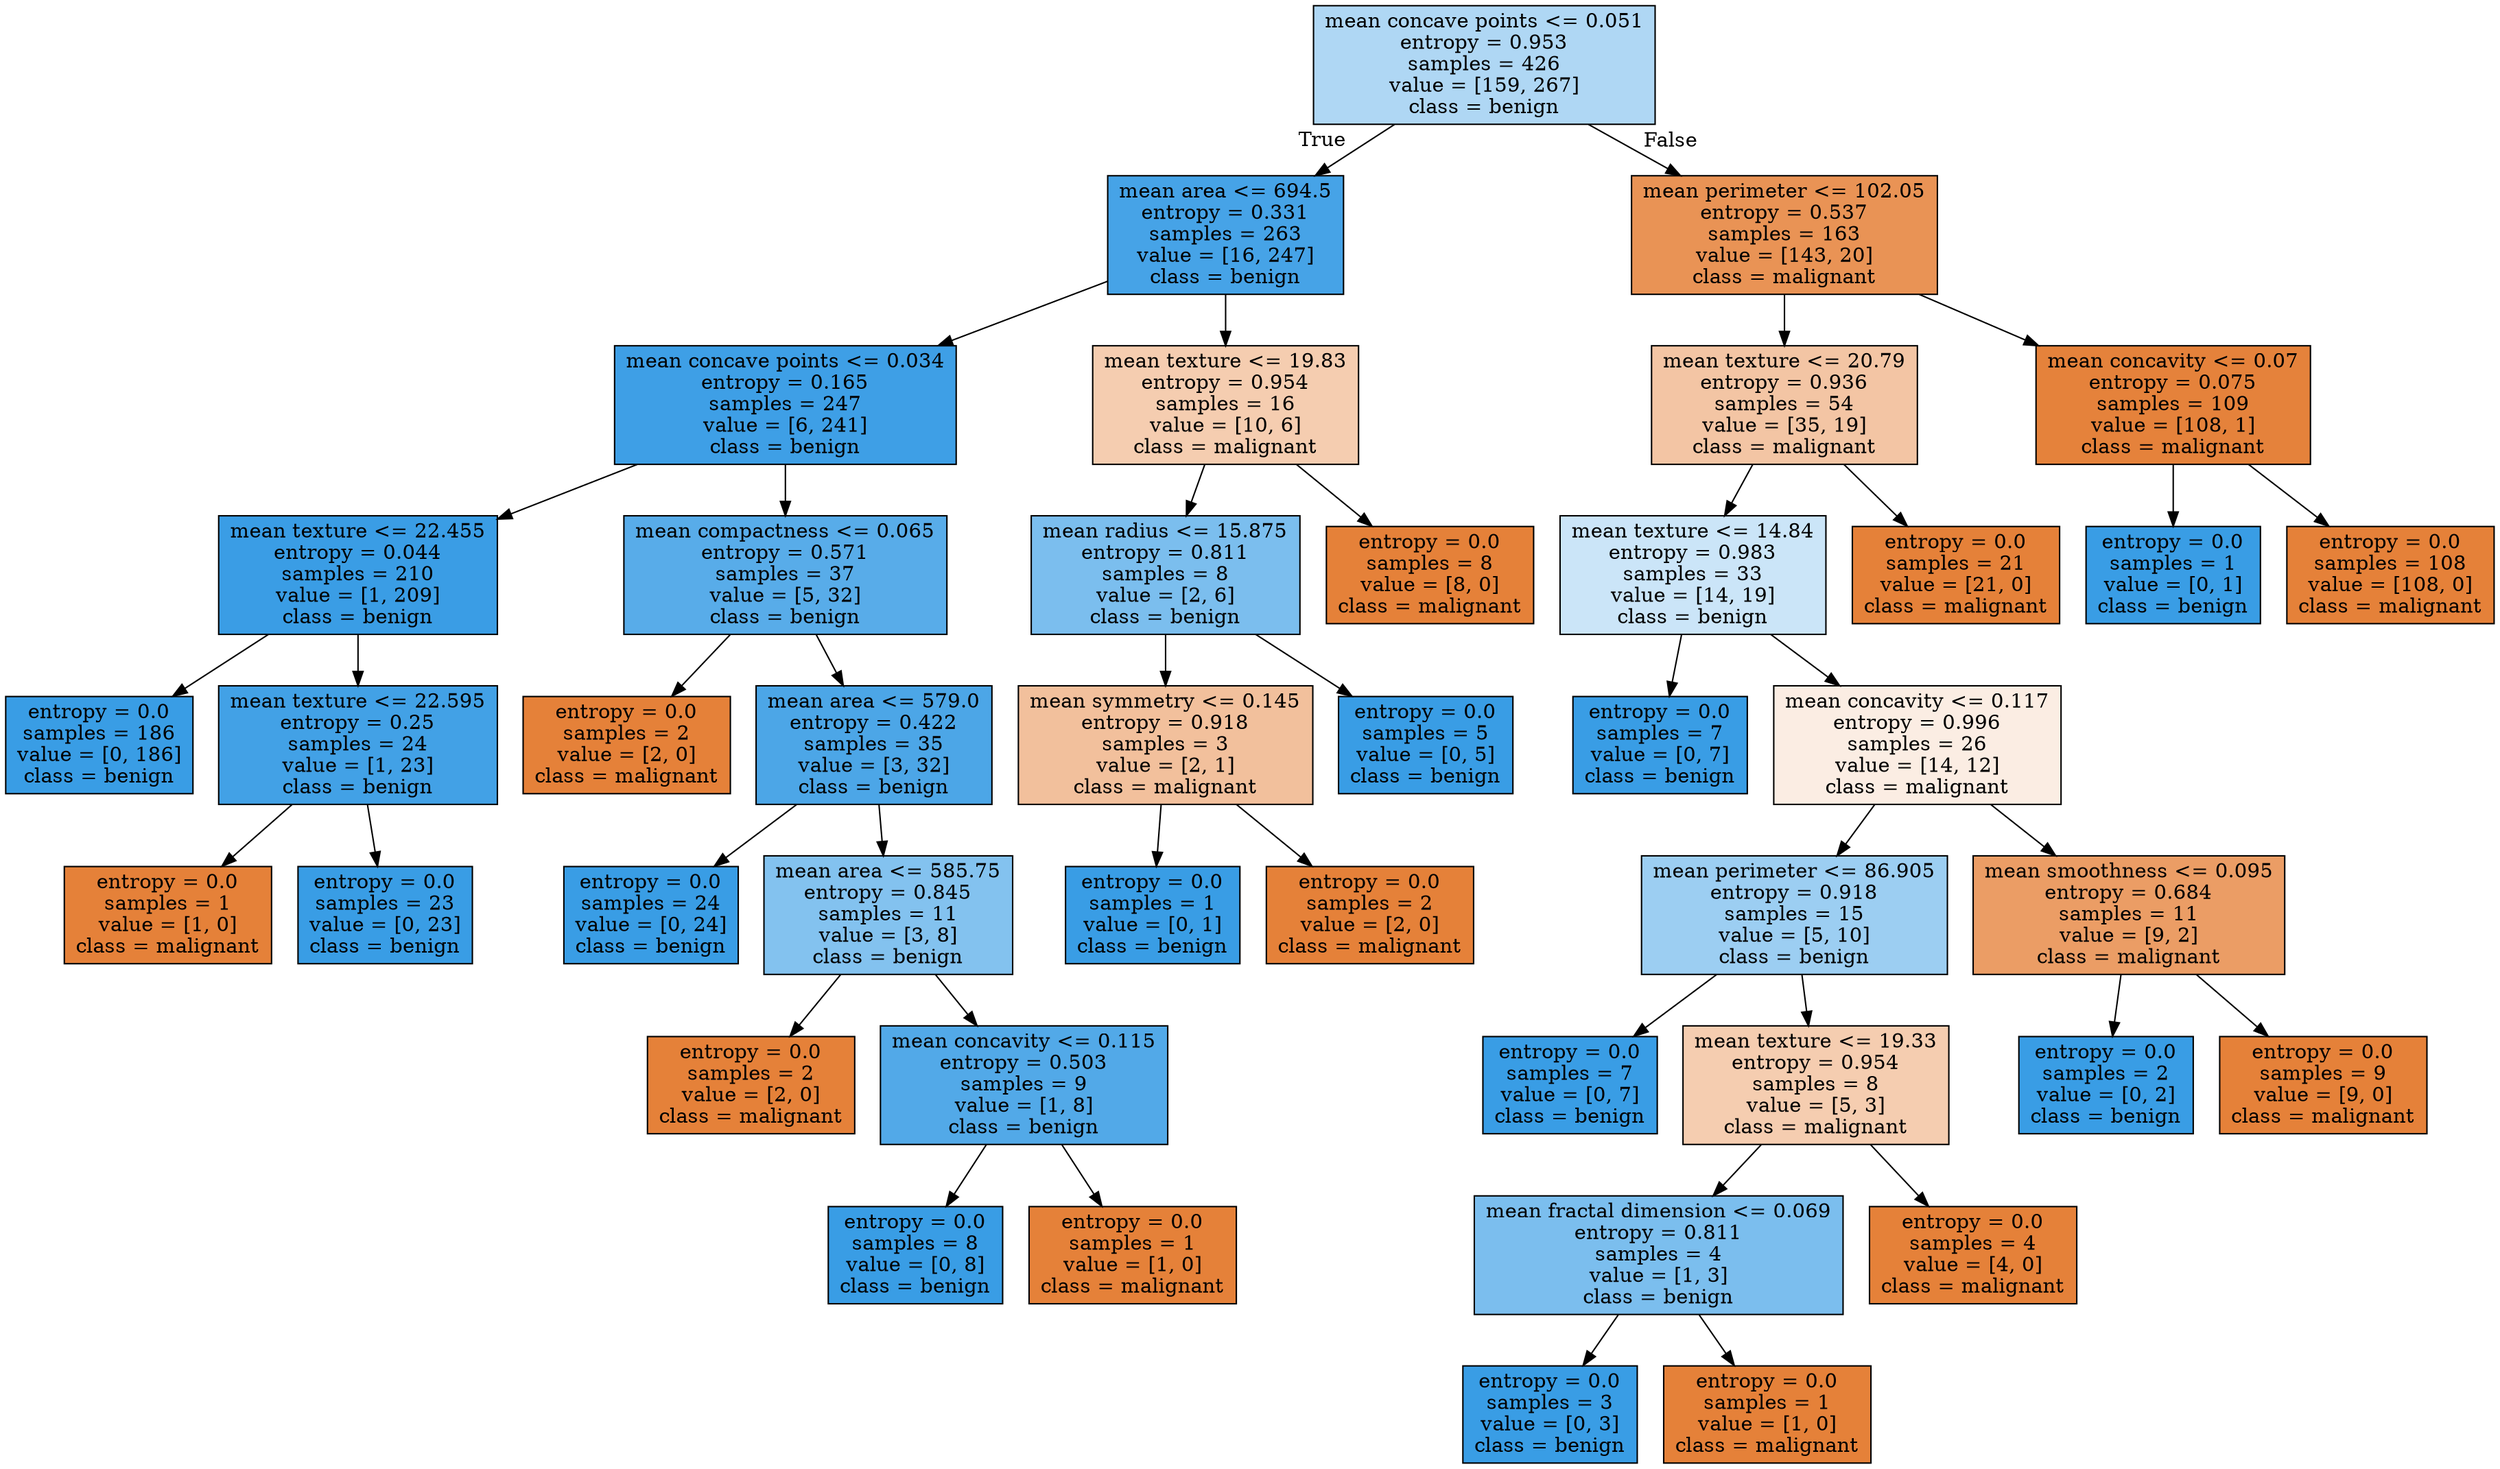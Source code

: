 digraph Tree {
node [shape=box, style="filled", color="black"] ;
0 [label="mean concave points <= 0.051\nentropy = 0.953\nsamples = 426\nvalue = [159, 267]\nclass = benign", fillcolor="#afd7f4"] ;
1 [label="mean area <= 694.5\nentropy = 0.331\nsamples = 263\nvalue = [16, 247]\nclass = benign", fillcolor="#46a3e7"] ;
0 -> 1 [labeldistance=2.5, labelangle=45, headlabel="True"] ;
2 [label="mean concave points <= 0.034\nentropy = 0.165\nsamples = 247\nvalue = [6, 241]\nclass = benign", fillcolor="#3e9fe6"] ;
1 -> 2 ;
3 [label="mean texture <= 22.455\nentropy = 0.044\nsamples = 210\nvalue = [1, 209]\nclass = benign", fillcolor="#3a9de5"] ;
2 -> 3 ;
4 [label="entropy = 0.0\nsamples = 186\nvalue = [0, 186]\nclass = benign", fillcolor="#399de5"] ;
3 -> 4 ;
5 [label="mean texture <= 22.595\nentropy = 0.25\nsamples = 24\nvalue = [1, 23]\nclass = benign", fillcolor="#42a1e6"] ;
3 -> 5 ;
6 [label="entropy = 0.0\nsamples = 1\nvalue = [1, 0]\nclass = malignant", fillcolor="#e58139"] ;
5 -> 6 ;
7 [label="entropy = 0.0\nsamples = 23\nvalue = [0, 23]\nclass = benign", fillcolor="#399de5"] ;
5 -> 7 ;
8 [label="mean compactness <= 0.065\nentropy = 0.571\nsamples = 37\nvalue = [5, 32]\nclass = benign", fillcolor="#58ace9"] ;
2 -> 8 ;
9 [label="entropy = 0.0\nsamples = 2\nvalue = [2, 0]\nclass = malignant", fillcolor="#e58139"] ;
8 -> 9 ;
10 [label="mean area <= 579.0\nentropy = 0.422\nsamples = 35\nvalue = [3, 32]\nclass = benign", fillcolor="#4ca6e7"] ;
8 -> 10 ;
11 [label="entropy = 0.0\nsamples = 24\nvalue = [0, 24]\nclass = benign", fillcolor="#399de5"] ;
10 -> 11 ;
12 [label="mean area <= 585.75\nentropy = 0.845\nsamples = 11\nvalue = [3, 8]\nclass = benign", fillcolor="#83c2ef"] ;
10 -> 12 ;
13 [label="entropy = 0.0\nsamples = 2\nvalue = [2, 0]\nclass = malignant", fillcolor="#e58139"] ;
12 -> 13 ;
14 [label="mean concavity <= 0.115\nentropy = 0.503\nsamples = 9\nvalue = [1, 8]\nclass = benign", fillcolor="#52a9e8"] ;
12 -> 14 ;
15 [label="entropy = 0.0\nsamples = 8\nvalue = [0, 8]\nclass = benign", fillcolor="#399de5"] ;
14 -> 15 ;
16 [label="entropy = 0.0\nsamples = 1\nvalue = [1, 0]\nclass = malignant", fillcolor="#e58139"] ;
14 -> 16 ;
17 [label="mean texture <= 19.83\nentropy = 0.954\nsamples = 16\nvalue = [10, 6]\nclass = malignant", fillcolor="#f5cdb0"] ;
1 -> 17 ;
18 [label="mean radius <= 15.875\nentropy = 0.811\nsamples = 8\nvalue = [2, 6]\nclass = benign", fillcolor="#7bbeee"] ;
17 -> 18 ;
19 [label="mean symmetry <= 0.145\nentropy = 0.918\nsamples = 3\nvalue = [2, 1]\nclass = malignant", fillcolor="#f2c09c"] ;
18 -> 19 ;
20 [label="entropy = 0.0\nsamples = 1\nvalue = [0, 1]\nclass = benign", fillcolor="#399de5"] ;
19 -> 20 ;
21 [label="entropy = 0.0\nsamples = 2\nvalue = [2, 0]\nclass = malignant", fillcolor="#e58139"] ;
19 -> 21 ;
22 [label="entropy = 0.0\nsamples = 5\nvalue = [0, 5]\nclass = benign", fillcolor="#399de5"] ;
18 -> 22 ;
23 [label="entropy = 0.0\nsamples = 8\nvalue = [8, 0]\nclass = malignant", fillcolor="#e58139"] ;
17 -> 23 ;
24 [label="mean perimeter <= 102.05\nentropy = 0.537\nsamples = 163\nvalue = [143, 20]\nclass = malignant", fillcolor="#e99355"] ;
0 -> 24 [labeldistance=2.5, labelangle=-45, headlabel="False"] ;
25 [label="mean texture <= 20.79\nentropy = 0.936\nsamples = 54\nvalue = [35, 19]\nclass = malignant", fillcolor="#f3c5a4"] ;
24 -> 25 ;
26 [label="mean texture <= 14.84\nentropy = 0.983\nsamples = 33\nvalue = [14, 19]\nclass = benign", fillcolor="#cbe5f8"] ;
25 -> 26 ;
27 [label="entropy = 0.0\nsamples = 7\nvalue = [0, 7]\nclass = benign", fillcolor="#399de5"] ;
26 -> 27 ;
28 [label="mean concavity <= 0.117\nentropy = 0.996\nsamples = 26\nvalue = [14, 12]\nclass = malignant", fillcolor="#fbede3"] ;
26 -> 28 ;
29 [label="mean perimeter <= 86.905\nentropy = 0.918\nsamples = 15\nvalue = [5, 10]\nclass = benign", fillcolor="#9ccef2"] ;
28 -> 29 ;
30 [label="entropy = 0.0\nsamples = 7\nvalue = [0, 7]\nclass = benign", fillcolor="#399de5"] ;
29 -> 30 ;
31 [label="mean texture <= 19.33\nentropy = 0.954\nsamples = 8\nvalue = [5, 3]\nclass = malignant", fillcolor="#f5cdb0"] ;
29 -> 31 ;
32 [label="mean fractal dimension <= 0.069\nentropy = 0.811\nsamples = 4\nvalue = [1, 3]\nclass = benign", fillcolor="#7bbeee"] ;
31 -> 32 ;
33 [label="entropy = 0.0\nsamples = 3\nvalue = [0, 3]\nclass = benign", fillcolor="#399de5"] ;
32 -> 33 ;
34 [label="entropy = 0.0\nsamples = 1\nvalue = [1, 0]\nclass = malignant", fillcolor="#e58139"] ;
32 -> 34 ;
35 [label="entropy = 0.0\nsamples = 4\nvalue = [4, 0]\nclass = malignant", fillcolor="#e58139"] ;
31 -> 35 ;
36 [label="mean smoothness <= 0.095\nentropy = 0.684\nsamples = 11\nvalue = [9, 2]\nclass = malignant", fillcolor="#eb9d65"] ;
28 -> 36 ;
37 [label="entropy = 0.0\nsamples = 2\nvalue = [0, 2]\nclass = benign", fillcolor="#399de5"] ;
36 -> 37 ;
38 [label="entropy = 0.0\nsamples = 9\nvalue = [9, 0]\nclass = malignant", fillcolor="#e58139"] ;
36 -> 38 ;
39 [label="entropy = 0.0\nsamples = 21\nvalue = [21, 0]\nclass = malignant", fillcolor="#e58139"] ;
25 -> 39 ;
40 [label="mean concavity <= 0.07\nentropy = 0.075\nsamples = 109\nvalue = [108, 1]\nclass = malignant", fillcolor="#e5823b"] ;
24 -> 40 ;
41 [label="entropy = 0.0\nsamples = 1\nvalue = [0, 1]\nclass = benign", fillcolor="#399de5"] ;
40 -> 41 ;
42 [label="entropy = 0.0\nsamples = 108\nvalue = [108, 0]\nclass = malignant", fillcolor="#e58139"] ;
40 -> 42 ;
}